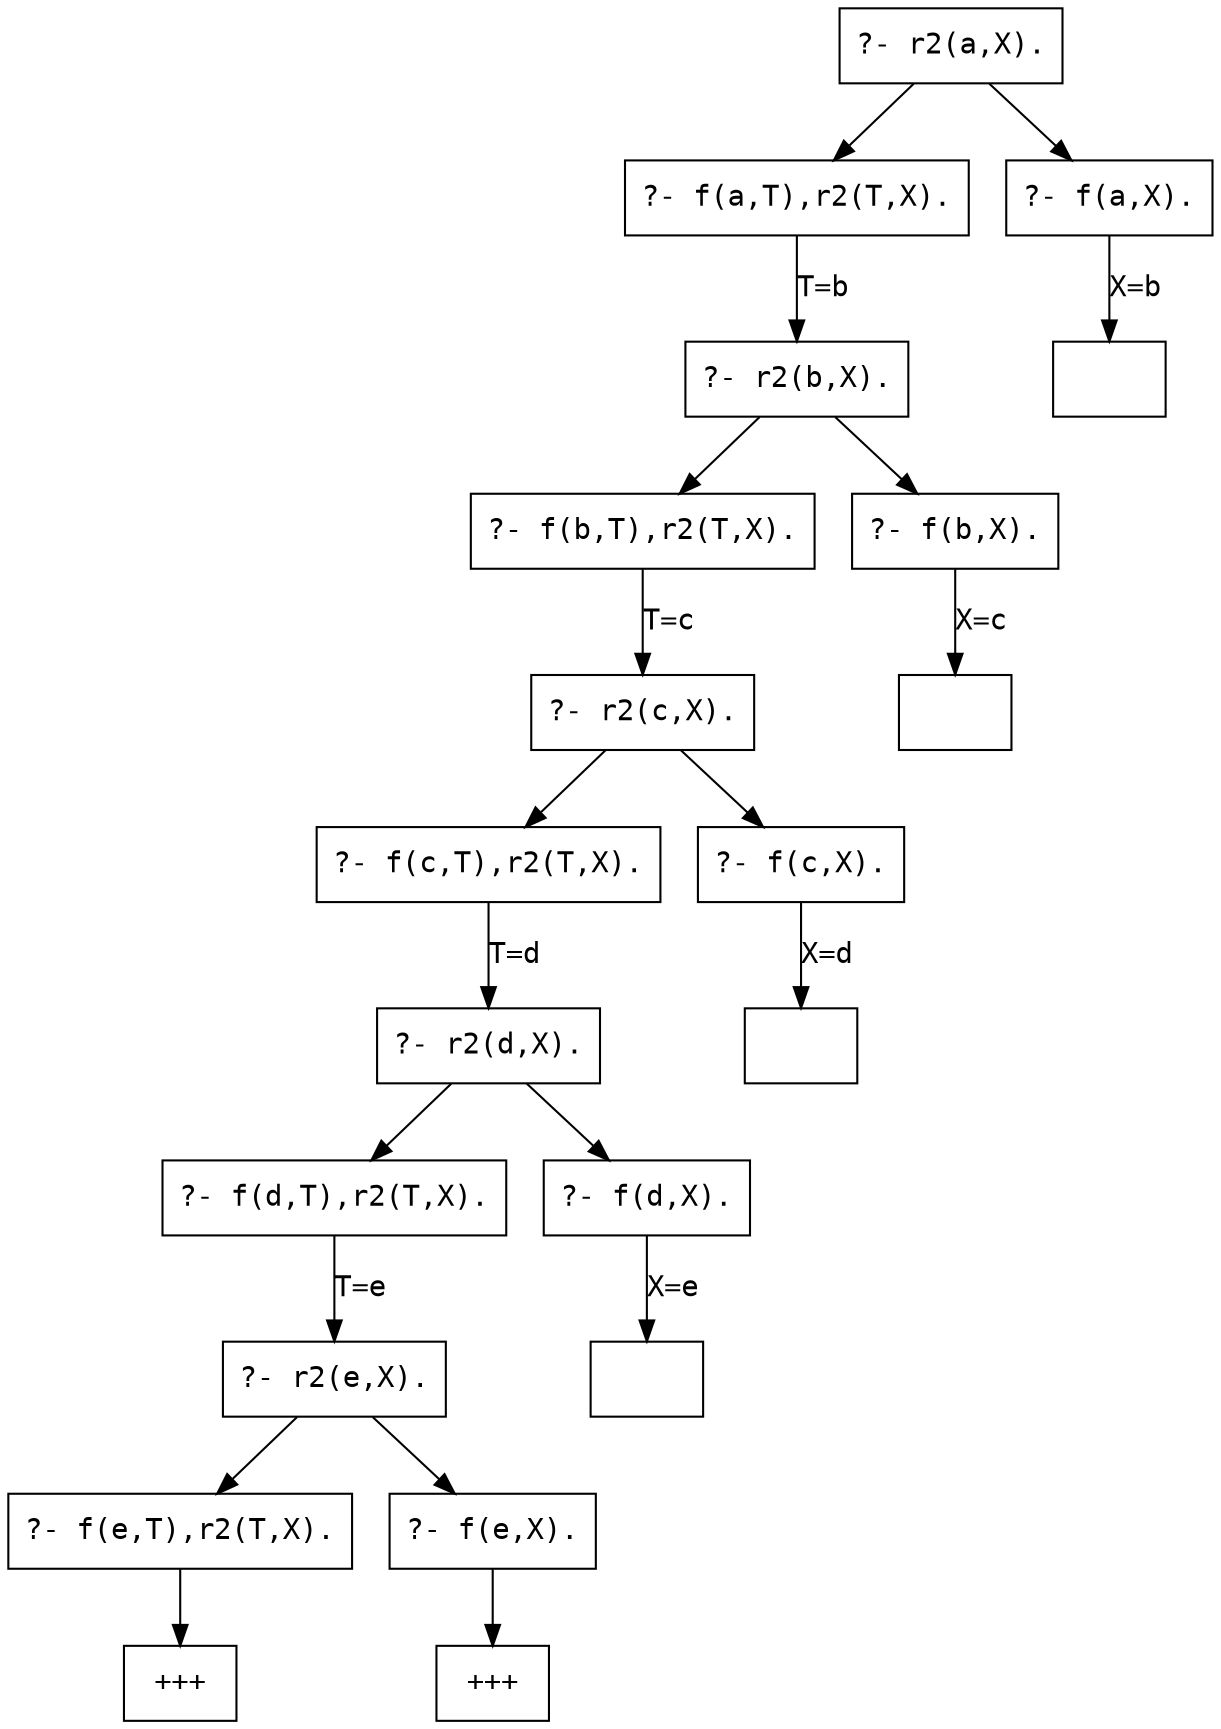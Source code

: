   digraph G {
    node [shape=box,fontname="Courier"];
    edge [fontname="Courier"];

    rax [label="?- r2(a,X)."];
    rax -> fat;
    fat [label="?- f(a,T),r2(T,X)."];
    fat -> rbx [label="T=b"];
    rax -> fax;    
    fax [label="?- f(a,X)."];
    fax -> t1 [label="X=b"];
    t1 [label=" "];

    rbx [label="?- r2(b,X)."];
    fbt [label="?- f(b,T),r2(T,X)."];
    fbt -> rcx [label="T=c"];
    rbx -> fbx;    
    fbx [label="?- f(b,X)."];
    fbx -> t2 [label="X=c"];
    t2 [label=" "];
    rbx -> fbt;

    rcx [label="?- r2(c,X)."];
    fct [label="?- f(c,T),r2(T,X)."];
    fct -> rdx [label="T=d"];
    rcx -> fcx;    
    fcx [label="?- f(c,X)."];
    fcx -> t3 [label="X=d"];
    t3 [label=" "];
    rcx -> fct;
    
    rdx [label="?- r2(d,X)."];
    fdt [label="?- f(d,T),r2(T,X)."];
    fdt -> rex [label="T=e"];
    rdx -> fdx;    
    fdx [label="?- f(d,X)."];
    fdx -> t4 [label="X=e"];
    t4 [label=" "];
    rdx -> fdt;

    rex [label="?- r2(e,X)."];
    fet [label="?- f(e,T),r2(T,X)."];
    fet -> t6;
    rex -> fex;    
    fex [label="?- f(e,X)."];
    fex -> t5 ;
    t5 [label="+++"];
    rex -> fet;
    t6 [label="+++"];
  }

